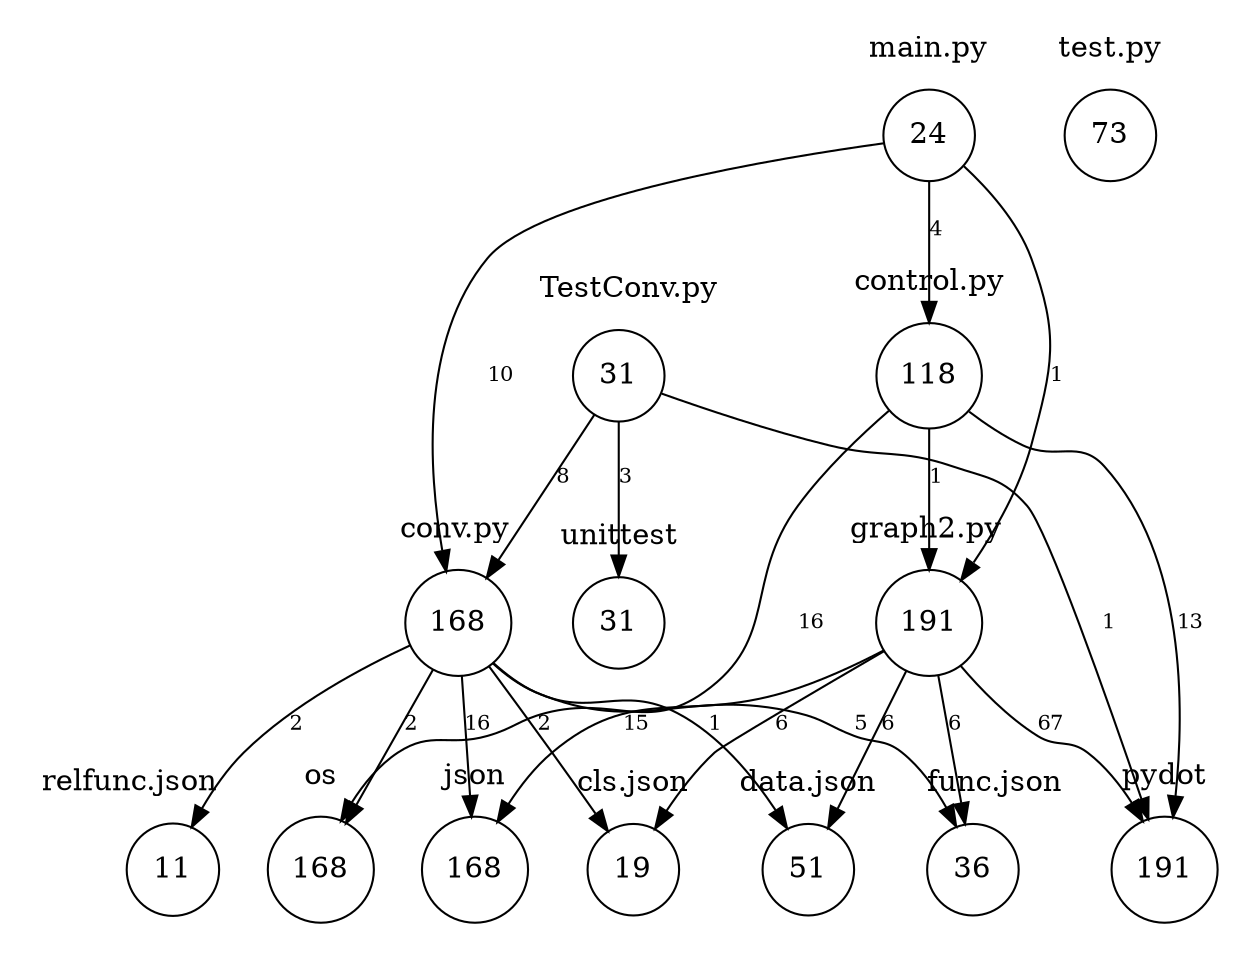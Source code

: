 digraph G {
	graph [bb="0,0,523,429.48"];
	node [label="\N"];
	subgraph "cluster_TestConv.pypl" {
		graph [bb="202,237.59,288,313.49",
			color=white,
			label="TestConv.py",
			lheight=0.19,
			lp="245,302.49",
			lwidth=0.97,
			style=filled
		];
		"TestConv.pypl"	[fillcolor=white,
			height=0.5264,
			label=31,
			pos="241,264.54",
			shape=circle,
			style=filled,
			width=0.5264];
	}
	subgraph cluster_unittest {
		graph [bb="213,125.17,270,201.07",
			color=white,
			label=unittest,
			lheight=0.19,
			lp="241.5,190.07",
			lwidth=0.57,
			style=filled
		];
		unittest	[fillcolor=white,
			height=0.5264,
			label=31,
			pos="241,152.12",
			shape=circle,
			style=filled,
			width=0.5264];
	}
	subgraph cluster_pydot {
		graph [bb="453,8,515,92.744",
			color=white,
			label=pydot,
			lheight=0.19,
			lp="484,81.744",
			lwidth=0.44,
			style=filled
		];
		pydot	[fillcolor=white,
			height=0.64922,
			label=191,
			pos="484,39.372",
			shape=circle,
			style=filled,
			width=0.64922];
	}
	subgraph "cluster_conv.pypl" {
		graph [bb="143,120.74,205,205.49",
			color=white,
			label="conv.py",
			lheight=0.19,
			lp="174,194.49",
			lwidth=0.61,
			style=filled
		];
		"conv.pypl"	[fillcolor=white,
			height=0.64922,
			label=168,
			pos="174,152.12",
			shape=circle,
			style=filled,
			width=0.64922];
	}
	subgraph "cluster_control.pypl" {
		graph [bb="345,233.49,418,317.58",
			color=white,
			label="control.py",
			lheight=0.19,
			lp="381.5,306.58",
			lwidth=0.79,
			style=filled
		];
		"control.pypl"	[fillcolor=white,
			height=0.64023,
			label=118,
			pos="381,264.54",
			shape=circle,
			style=filled,
			width=0.64023];
	}
	subgraph "cluster_graph2.pypl" {
		graph [bb="344,120.74,416,205.49",
			color=white,
			label="graph2.py",
			lheight=0.19,
			lp="380,194.49",
			lwidth=0.78,
			style=filled
		];
		"graph2.pypl"	[fillcolor=white,
			height=0.64922,
			label=191,
			pos="381,152.12",
			shape=circle,
			style=filled,
			width=0.64922];
	}
	subgraph cluster_os {
		graph [bb="98,8,160,92.744",
			color=white,
			label=os,
			lheight=0.19,
			lp="129,81.744",
			lwidth=0.17,
			style=filled
		];
		os	[fillcolor=white,
			height=0.64922,
			label=168,
			pos="129,39.372",
			shape=circle,
			style=filled,
			width=0.64922];
	}
	subgraph "cluster_test.pypl" {
		graph [bb="442,345.58,496,421.48",
			color=white,
			label="test.py",
			lheight=0.19,
			lp="469,410.48",
			lwidth=0.51,
			style=filled
		];
		"test.pypl"	[fillcolor=white,
			height=0.5264,
			label=73,
			pos="469,372.53",
			shape=circle,
			style=filled,
			width=0.5264];
	}
	subgraph cluster_json {
		graph [bb="168,8,230,92.744",
			color=white,
			label=json,
			lheight=0.19,
			lp="199,81.744",
			lwidth=0.32,
			style=filled
		];
		json	[fillcolor=white,
			height=0.64922,
			label=168,
			pos="199,39.372",
			shape=circle,
			style=filled,
			width=0.64922];
	}
	subgraph "cluster_data.json" {
		graph [bb="304,12.422,370,88.322",
			color=white,
			label="data.json",
			lheight=0.19,
			lp="337,77.322",
			lwidth=0.70,
			style=filled
		];
		"data.json"	[fillcolor=white,
			height=0.5264,
			label=51,
			pos="337,39.372",
			shape=circle,
			style=filled,
			width=0.5264];
	}
	subgraph "cluster_func.json" {
		graph [bb="378,12.422,445,88.322",
			color=white,
			label="func.json",
			lheight=0.19,
			lp="411.5,77.322",
			lwidth=0.72,
			style=filled
		];
		"func.json"	[fillcolor=white,
			height=0.5264,
			label=36,
			pos="405,39.372",
			shape=circle,
			style=filled,
			width=0.5264];
	}
	subgraph "cluster_cls.json" {
		graph [bb="238,12.422,296,88.322",
			color=white,
			label="cls.json",
			lheight=0.19,
			lp="267,77.322",
			lwidth=0.59,
			style=filled
		];
		"cls.json"	[fillcolor=white,
			height=0.5264,
			label=19,
			pos="267,39.372",
			shape=circle,
			style=filled,
			width=0.5264];
	}
	subgraph "cluster_relfunc.json" {
		graph [bb="8,12.746,90,87.998",
			color=white,
			label="relfunc.json",
			lheight=0.19,
			lp="49,76.998",
			lwidth=0.92,
			style=filled
		];
		"relfunc.json"	[fillcolor=white,
			height=0.5174,
			label=11,
			pos="63,39.372",
			shape=circle,
			style=filled,
			width=0.5174];
	}
	subgraph "cluster_main.pypl" {
		graph [bb="351,345.58,412,421.48",
			color=white,
			label="main.py",
			lheight=0.19,
			lp="381.5,410.48",
			lwidth=0.63,
			style=filled
		];
		"main.pypl"	[fillcolor=white,
			height=0.5264,
			label=24,
			pos="381,372.53",
			shape=circle,
			style=filled,
			width=0.5264];
	}
	"TestConv.pypl" -> unittest	[fontsize=10.0,
		label=3,
		lp="243.5,218.49",
		pos="e,241,171.38 241,245.3 241,227.96 241,201.61 241,181.52"];
	"TestConv.pypl" -> pydot	[fontsize=10.0,
		label=1,
		lp="460.5,152.12",
		pos="e,477.57,61.939 258.93,257.61 278.84,251.16 311.99,240.79 341,233.49 362.55,228.06 369.28,231.54 390,223.49 404.49,217.85 409.98,\
217.38 420,205.49 437.57,184.64 461.52,113.41 474.57,71.629"];
	"TestConv.pypl" -> "conv.pypl"	[fontsize=10.0,
		label=8,
		lp="217.5,218.49",
		pos="e,185.84,172.63 231.4,247.72 220.89,230.39 203.83,202.27 191.03,181.19"];
	"conv.pypl" -> os	[fontsize=10.0,
		label=2,
		lp="158.5,105.74",
		pos="e,137.58,61.485 165.54,130.29 158.73,113.53 149.07,89.754 141.39,70.859"];
	"conv.pypl" -> json	[fontsize=10.0,
		label=16,
		lp="190,105.74",
		pos="e,193.99,62.585 178.94,129.24 182.6,113.04 187.64,90.711 191.75,72.49"];
	"conv.pypl" -> "data.json"	[fontsize=10.0,
		label=1,
		lp="292.5,105.74",
		pos="e,328.08,56.303 189.38,134.5 195.05,129.32 201.86,124.08 209,120.74 234.28,108.92 244.86,120.52 271,110.74 285.21,105.43 288.96,\
103.15 300,92.744 308.6,84.645 316.42,74.264 322.64,64.883"];
	"conv.pypl" -> "func.json"	[fontsize=10.0,
		label=5,
		lp="354.5,105.74",
		pos="e,398.44,57.526 189.24,134.2 194.91,128.98 201.74,123.81 209,120.74 257.07,100.42 275.09,122.24 326,110.74 327.39,110.43 372.91,\
93.659 374,92.744 382.38,85.72 389.05,75.815 394.03,66.506"];
	"conv.pypl" -> "cls.json"	[fontsize=10.0,
		label=2,
		lp="228.5,105.74",
		pos="e,258.11,56.619 191.37,136.24 203.97,124.99 221.01,108.78 234,92.744 240.83,84.314 247.4,74.39 252.86,65.46"];
	"conv.pypl" -> "relfunc.json"	[fontsize=10.0,
		label=2,
		lp="113.5,105.74",
		pos="e,70.438,56.617 153.82,139.62 136.48,129.04 111.57,112.09 94,92.744 86.723,84.734 80.307,74.75 75.228,65.654"];
	"control.pypl" -> pydot	[fontsize=10.0,
		label=13,
		lp="495,152.12",
		pos="e,487.81,62.462 397.24,247.81 403.35,242.61 410.61,237.21 418,233.49 433.98,225.44 445.03,236.79 457,223.49 494.21,182.17 493.45,\
113.04 489.05,72.583"];
	"control.pypl" -> "graph2.pypl"	[fontsize=10.0,
		label=1,
		lp="383.5,218.49",
		pos="e,381,175.54 381,241.46 381,225.46 381,203.58 381,185.6"];
	"control.pypl" -> os	[fontsize=10.0,
		label=16,
		lp="335,152.12",
		pos="e,138.66,60.864 365.65,247.28 355.18,235.92 341.24,220.2 330,205.49 302.59,169.61 311.86,145.33 274,120.74 251.33,106.02 240.16,\
117.57 214,110.74 212.57,110.37 165.16,93.653 164,92.744 156.01,86.495 149.21,77.897 143.79,69.473"];
	"graph2.pypl" -> pydot	[fontsize=10.0,
		label=67,
		lp="439,105.74",
		pos="e,473.7,60.526 396.69,134.01 406.74,123.63 420.41,110.55 434,100.74 440.13,96.323 443.4,97.815 449,92.744 456.38,86.06 462.94,77.504 \
468.33,69.255"];
	"graph2.pypl" -> json	[fontsize=10.0,
		label=15,
		lp="265,105.74",
		pos="e,209.89,60.327 360.3,140.91 346.36,134.38 327.41,126.15 310,120.74 288.36,114.03 280.86,119.6 260,110.74 247.06,105.25 243.86,102.76 \
234,92.744 227.07,85.702 220.68,77.109 215.3,68.937"];
	"graph2.pypl" -> "data.json"	[fontsize=10.0,
		label=6,
		lp="366.5,105.74",
		pos="e,343.76,57.395 372.62,130.03 365.49,112.07 355.2,86.183 347.52,66.839"];
	"graph2.pypl" -> "func.json"	[fontsize=10.0,
		label=6,
		lp="393.5,105.74",
		pos="e,401.16,58.103 385.8,128.97 389.61,111.4 394.95,86.734 399.04,67.891"];
	"graph2.pypl" -> "cls.json"	[fontsize=10.0,
		label=6,
		lp="319.5,105.74",
		pos="e,275.1,56.607 361.03,139.76 343.55,129.15 318.16,112.07 300,92.744 292.38,84.638 285.53,74.526 280.07,65.355"];
	"main.pypl" -> "conv.pypl"	[fontsize=10.0,
		label=10,
		lp="193,264.54",
		pos="e,168.78,174.91 362.18,369.01 318.15,362.68 210.47,344.72 188,317.58 157.31,280.52 160.86,221.31 166.93,184.96"];
	"main.pypl" -> "control.pypl"	[fontsize=10.0,
		label=4,
		lp="383.5,330.58",
		pos="e,381,287.66 381,353.55 381,338.35 381,316.18 381,297.89"];
	"main.pypl" -> "graph2.pypl"	[fontsize=10.0,
		label=1,
		lp="431.5,264.54",
		pos="e,393.84,171.92 394.57,358.81 404.3,348.7 416.59,333.64 422,317.58 433.93,282.16 430.73,269.83 422,233.49 417.51,214.82 407.93,195.61 \
399.15,180.65"];
}

